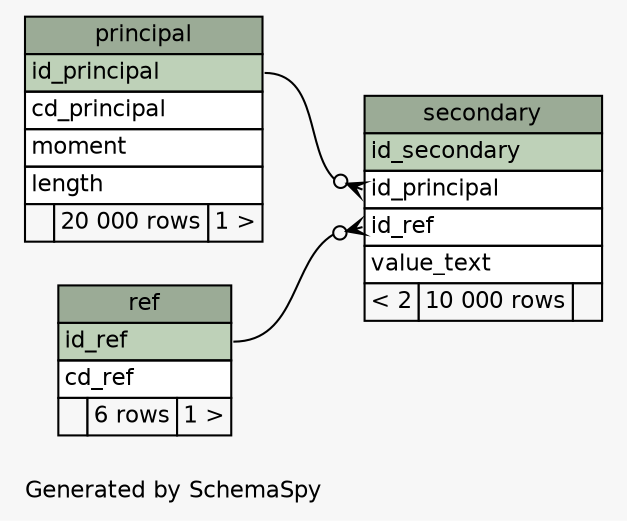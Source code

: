 // dot 2.38.0 on Linux 4.13.0-32-generic
// SchemaSpy rev 590
digraph "largeRelationshipsDiagram" {
  graph [
    rankdir="RL"
    bgcolor="#f7f7f7"
    label="\nGenerated by SchemaSpy"
    labeljust="l"
    nodesep="0.18"
    ranksep="0.46"
    fontname="Helvetica"
    fontsize="11"
  ];
  node [
    fontname="Helvetica"
    fontsize="11"
    shape="plaintext"
  ];
  edge [
    arrowsize="0.8"
  ];
  "principal" [
    label=<
    <TABLE BORDER="0" CELLBORDER="1" CELLSPACING="0" BGCOLOR="#ffffff">
      <TR><TD COLSPAN="3" BGCOLOR="#9bab96" ALIGN="CENTER">principal</TD></TR>
      <TR><TD PORT="id_principal" COLSPAN="3" BGCOLOR="#bed1b8" ALIGN="LEFT">id_principal</TD></TR>
      <TR><TD PORT="cd_principal" COLSPAN="3" ALIGN="LEFT">cd_principal</TD></TR>
      <TR><TD PORT="moment" COLSPAN="3" ALIGN="LEFT">moment</TD></TR>
      <TR><TD PORT="length" COLSPAN="3" ALIGN="LEFT">length</TD></TR>
      <TR><TD ALIGN="LEFT" BGCOLOR="#f7f7f7">  </TD><TD ALIGN="RIGHT" BGCOLOR="#f7f7f7">20 000 rows</TD><TD ALIGN="RIGHT" BGCOLOR="#f7f7f7">1 &gt;</TD></TR>
    </TABLE>>
    URL="tables/principal.html"
    tooltip="principal"
  ];
  "ref" [
    label=<
    <TABLE BORDER="0" CELLBORDER="1" CELLSPACING="0" BGCOLOR="#ffffff">
      <TR><TD COLSPAN="3" BGCOLOR="#9bab96" ALIGN="CENTER">ref</TD></TR>
      <TR><TD PORT="id_ref" COLSPAN="3" BGCOLOR="#bed1b8" ALIGN="LEFT">id_ref</TD></TR>
      <TR><TD PORT="cd_ref" COLSPAN="3" ALIGN="LEFT">cd_ref</TD></TR>
      <TR><TD ALIGN="LEFT" BGCOLOR="#f7f7f7">  </TD><TD ALIGN="RIGHT" BGCOLOR="#f7f7f7">6 rows</TD><TD ALIGN="RIGHT" BGCOLOR="#f7f7f7">1 &gt;</TD></TR>
    </TABLE>>
    URL="tables/ref.html"
    tooltip="ref"
  ];
  "secondary" [
    label=<
    <TABLE BORDER="0" CELLBORDER="1" CELLSPACING="0" BGCOLOR="#ffffff">
      <TR><TD COLSPAN="3" BGCOLOR="#9bab96" ALIGN="CENTER">secondary</TD></TR>
      <TR><TD PORT="id_secondary" COLSPAN="3" BGCOLOR="#bed1b8" ALIGN="LEFT">id_secondary</TD></TR>
      <TR><TD PORT="id_principal" COLSPAN="3" ALIGN="LEFT">id_principal</TD></TR>
      <TR><TD PORT="id_ref" COLSPAN="3" ALIGN="LEFT">id_ref</TD></TR>
      <TR><TD PORT="value_text" COLSPAN="3" ALIGN="LEFT">value_text</TD></TR>
      <TR><TD ALIGN="LEFT" BGCOLOR="#f7f7f7">&lt; 2</TD><TD ALIGN="RIGHT" BGCOLOR="#f7f7f7">10 000 rows</TD><TD ALIGN="RIGHT" BGCOLOR="#f7f7f7">  </TD></TR>
    </TABLE>>
    URL="tables/secondary.html"
    tooltip="secondary"
  ];
  "secondary":"id_principal":w -> "principal":"id_principal":e [arrowhead=none dir=back arrowtail=crowodot];
  "secondary":"id_ref":w -> "ref":"id_ref":e [arrowhead=none dir=back arrowtail=crowodot];
}
